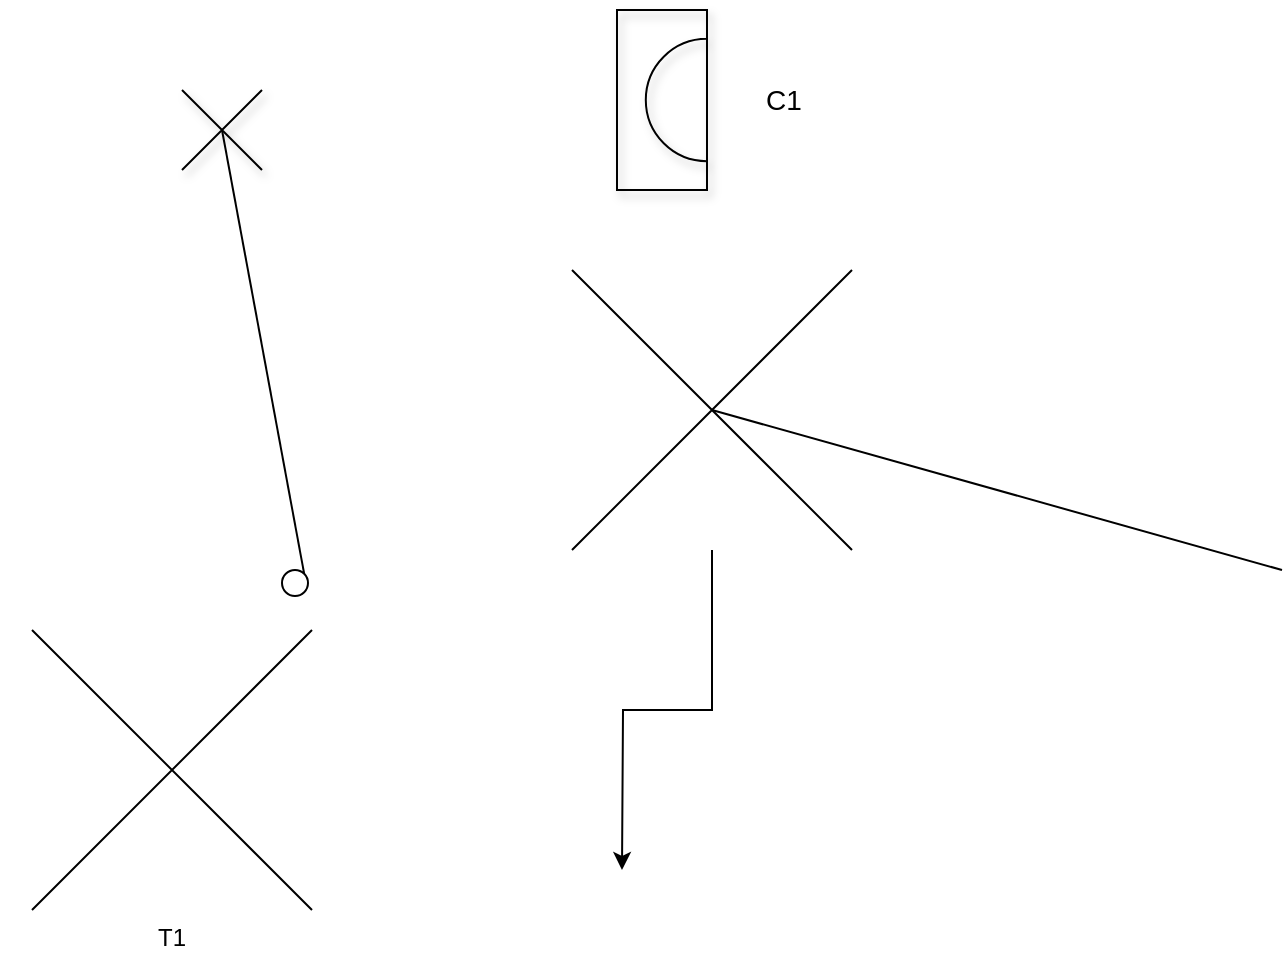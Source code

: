 <mxfile version="13.9.5" type="device"><diagram id="SqcP6715o9DDvQvhFEIa" name="Pagina-1"><mxGraphModel dx="496" dy="305" grid="1" gridSize="10" guides="1" tooltips="1" connect="1" arrows="1" fold="1" page="1" pageScale="1" pageWidth="1654" pageHeight="1169" math="0" shadow="0"><root><mxCell id="0"/><mxCell id="1" parent="0"/><mxCell id="bHm-C0KbkTozk6t1QuPj-7" style="edgeStyle=orthogonalEdgeStyle;rounded=0;orthogonalLoop=1;jettySize=auto;html=1;" edge="1" parent="1" source="bHm-C0KbkTozk6t1QuPj-2"><mxGeometry relative="1" as="geometry"><mxPoint x="330" y="460" as="targetPoint"/></mxGeometry></mxCell><mxCell id="bHm-C0KbkTozk6t1QuPj-2" value="" style="shape=stencil(nVPREoIgEPwaXhuS6QMaq/8gvfJGBQYx9e9DrhpFbaZmfOB2YW/ZQybSppAGWMKVrIGJE0uSCrPCmVY5v/ZEQeiec6q7qJaNgcwReMMecoIbZ3UJHebuJYCqAItBVJwZP/o94yfSTCvlFVCrZsZMeC8mcTTEexLjuwO1GaLa+B41OLAvnFCWXKKmHtnqK9KrzMq71a3Kl6c2uZu2sEJ8aKwqymTFz3uTkWNaC+JN1/oBkwzmCazfdC5QoZoIfEY4RPV3kbmLWOQPHz+5CEPYyMm/5q2Ew7HFiAJKf0AAng==);whiteSpace=wrap;html=1;" vertex="1" parent="1"><mxGeometry x="290" y="160" width="170" height="140" as="geometry"/></mxCell><mxCell id="bHm-C0KbkTozk6t1QuPj-5" value="" style="endArrow=none;html=1;exitX=0.5;exitY=0.5;exitDx=0;exitDy=0;exitPerimeter=0;" edge="1" parent="1" source="bHm-C0KbkTozk6t1QuPj-2"><mxGeometry width="50" height="50" relative="1" as="geometry"><mxPoint x="420" y="300" as="sourcePoint"/><mxPoint x="660" y="310" as="targetPoint"/></mxGeometry></mxCell><mxCell id="bHm-C0KbkTozk6t1QuPj-8" value="" style="shape=stencil(nVPREoIgEPwaXhuS6QMaq/8gvfJGBQYx9e9DrhpFbaZmfOB2YW/ZQybSppAGWMKVrIGJE0uSCrPCmVY5v/ZEQeiec6q7qJaNgcwReMMecoIbZ3UJHebuJYCqAItBVJwZP/o94yfSTCvlFVCrZsZMeC8mcTTEexLjuwO1GaLa+B41OLAvnFCWXKKmHtnqK9KrzMq71a3Kl6c2uZu2sEJ8aKwqymTFz3uTkWNaC+JN1/oBkwzmCazfdC5QoZoIfEY4RPV3kbmLWOQPHz+5CEPYyMm/5q2Ew7HFiAJKf0AAng==);whiteSpace=wrap;html=1;gradientColor=#B3B3B3;shadow=1;" vertex="1" parent="1"><mxGeometry x="50" y="70" width="160" height="40" as="geometry"/></mxCell><mxCell id="bHm-C0KbkTozk6t1QuPj-9" value="T1" style="shape=stencil(nVPREoIgEPwaXhuS6QMaq/8gvfJGBQYx9e9DrhpFbaZmfOB2YW/ZQybSppAGWMKVrIGJE0uSCrPCmVY5v/ZEQeiec6q7qJaNgcwReMMecoIbZ3UJHebuJYCqAItBVJwZP/o94yfSTCvlFVCrZsZMeC8mcTTEexLjuwO1GaLa+B41OLAvnFCWXKKmHtnqK9KrzMq71a3Kl6c2uZu2sEJ8aKwqymTFz3uTkWNaC+JN1/oBkwzmCazfdC5QoZoIfEY4RPV3kbmLWOQPHz+5CEPYyMm/5q2Ew7HFiAJKf0AAng==);whiteSpace=wrap;html=1;labelPosition=center;verticalLabelPosition=bottom;align=center;verticalAlign=top;" vertex="1" parent="1"><mxGeometry x="20" y="340" width="170" height="140" as="geometry"/></mxCell><mxCell id="bHm-C0KbkTozk6t1QuPj-10" value="C1" style="verticalLabelPosition=middle;verticalAlign=middle;html=1;strokeWidth=1;shape=stencil(pVPBboMwDP2aHJlSMqZdJ7ae9hMumBIVkijJBv37GgJqaZNt0iQOec/287MtmChdCwZZzhX0yMQ7y3Pntam08lB5QhRqA7/jPOAh4GKB4AxS6sw1csQ60M5bfcJB1n6pl6pFK2dN8cH4G+VMnyipmSIFqZXbRG7iJAZSUS0fg9jS+7ygpyJgQx169Gg3WdfZPgPB8v2dB2JSNkR5gOp0tPpL1VF/dho/5Sy6svuNRv0kuoqy0RZ/sNPIrgvLjyivSQamszwE1nCvv/E6UhGdKS69KnRSpRV2L3+RAFvRwy4Sa1t73uIxg1G6zGoP0+02Ft2AaLKmg+OGjpt6ff7/XKmD3pw1sflf7jaXPhx+ZsMfPBMX);labelBackgroundColor=none;fontSize=14;align=left;fillColor=none;labelPosition=right;shadow=1;" vertex="1" parent="1"><mxGeometry x="300" y="30" width="100" height="90" as="geometry"/></mxCell><mxCell id="bHm-C0KbkTozk6t1QuPj-11" value="" style="ellipse;whiteSpace=wrap;html=1;aspect=fixed;" vertex="1" parent="1"><mxGeometry x="160" y="310" width="13" height="13" as="geometry"/></mxCell><mxCell id="bHm-C0KbkTozk6t1QuPj-12" value="" style="endArrow=none;html=1;exitX=1;exitY=0;exitDx=0;exitDy=0;entryX=0.5;entryY=0.5;entryDx=0;entryDy=0;entryPerimeter=0;" edge="1" source="bHm-C0KbkTozk6t1QuPj-11" parent="1" target="bHm-C0KbkTozk6t1QuPj-8"><mxGeometry width="50" height="50" relative="1" as="geometry"><mxPoint x="76" y="274" as="sourcePoint"/><mxPoint x="86" y="260" as="targetPoint"/></mxGeometry></mxCell></root></mxGraphModel></diagram></mxfile>
